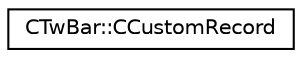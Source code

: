 digraph "Graphical Class Hierarchy"
{
  edge [fontname="Helvetica",fontsize="10",labelfontname="Helvetica",labelfontsize="10"];
  node [fontname="Helvetica",fontsize="10",shape=record];
  rankdir="LR";
  Node1 [label="CTwBar::CCustomRecord",height=0.2,width=0.4,color="black", fillcolor="white", style="filled",URL="$struct_c_tw_bar_1_1_c_custom_record.html"];
}
